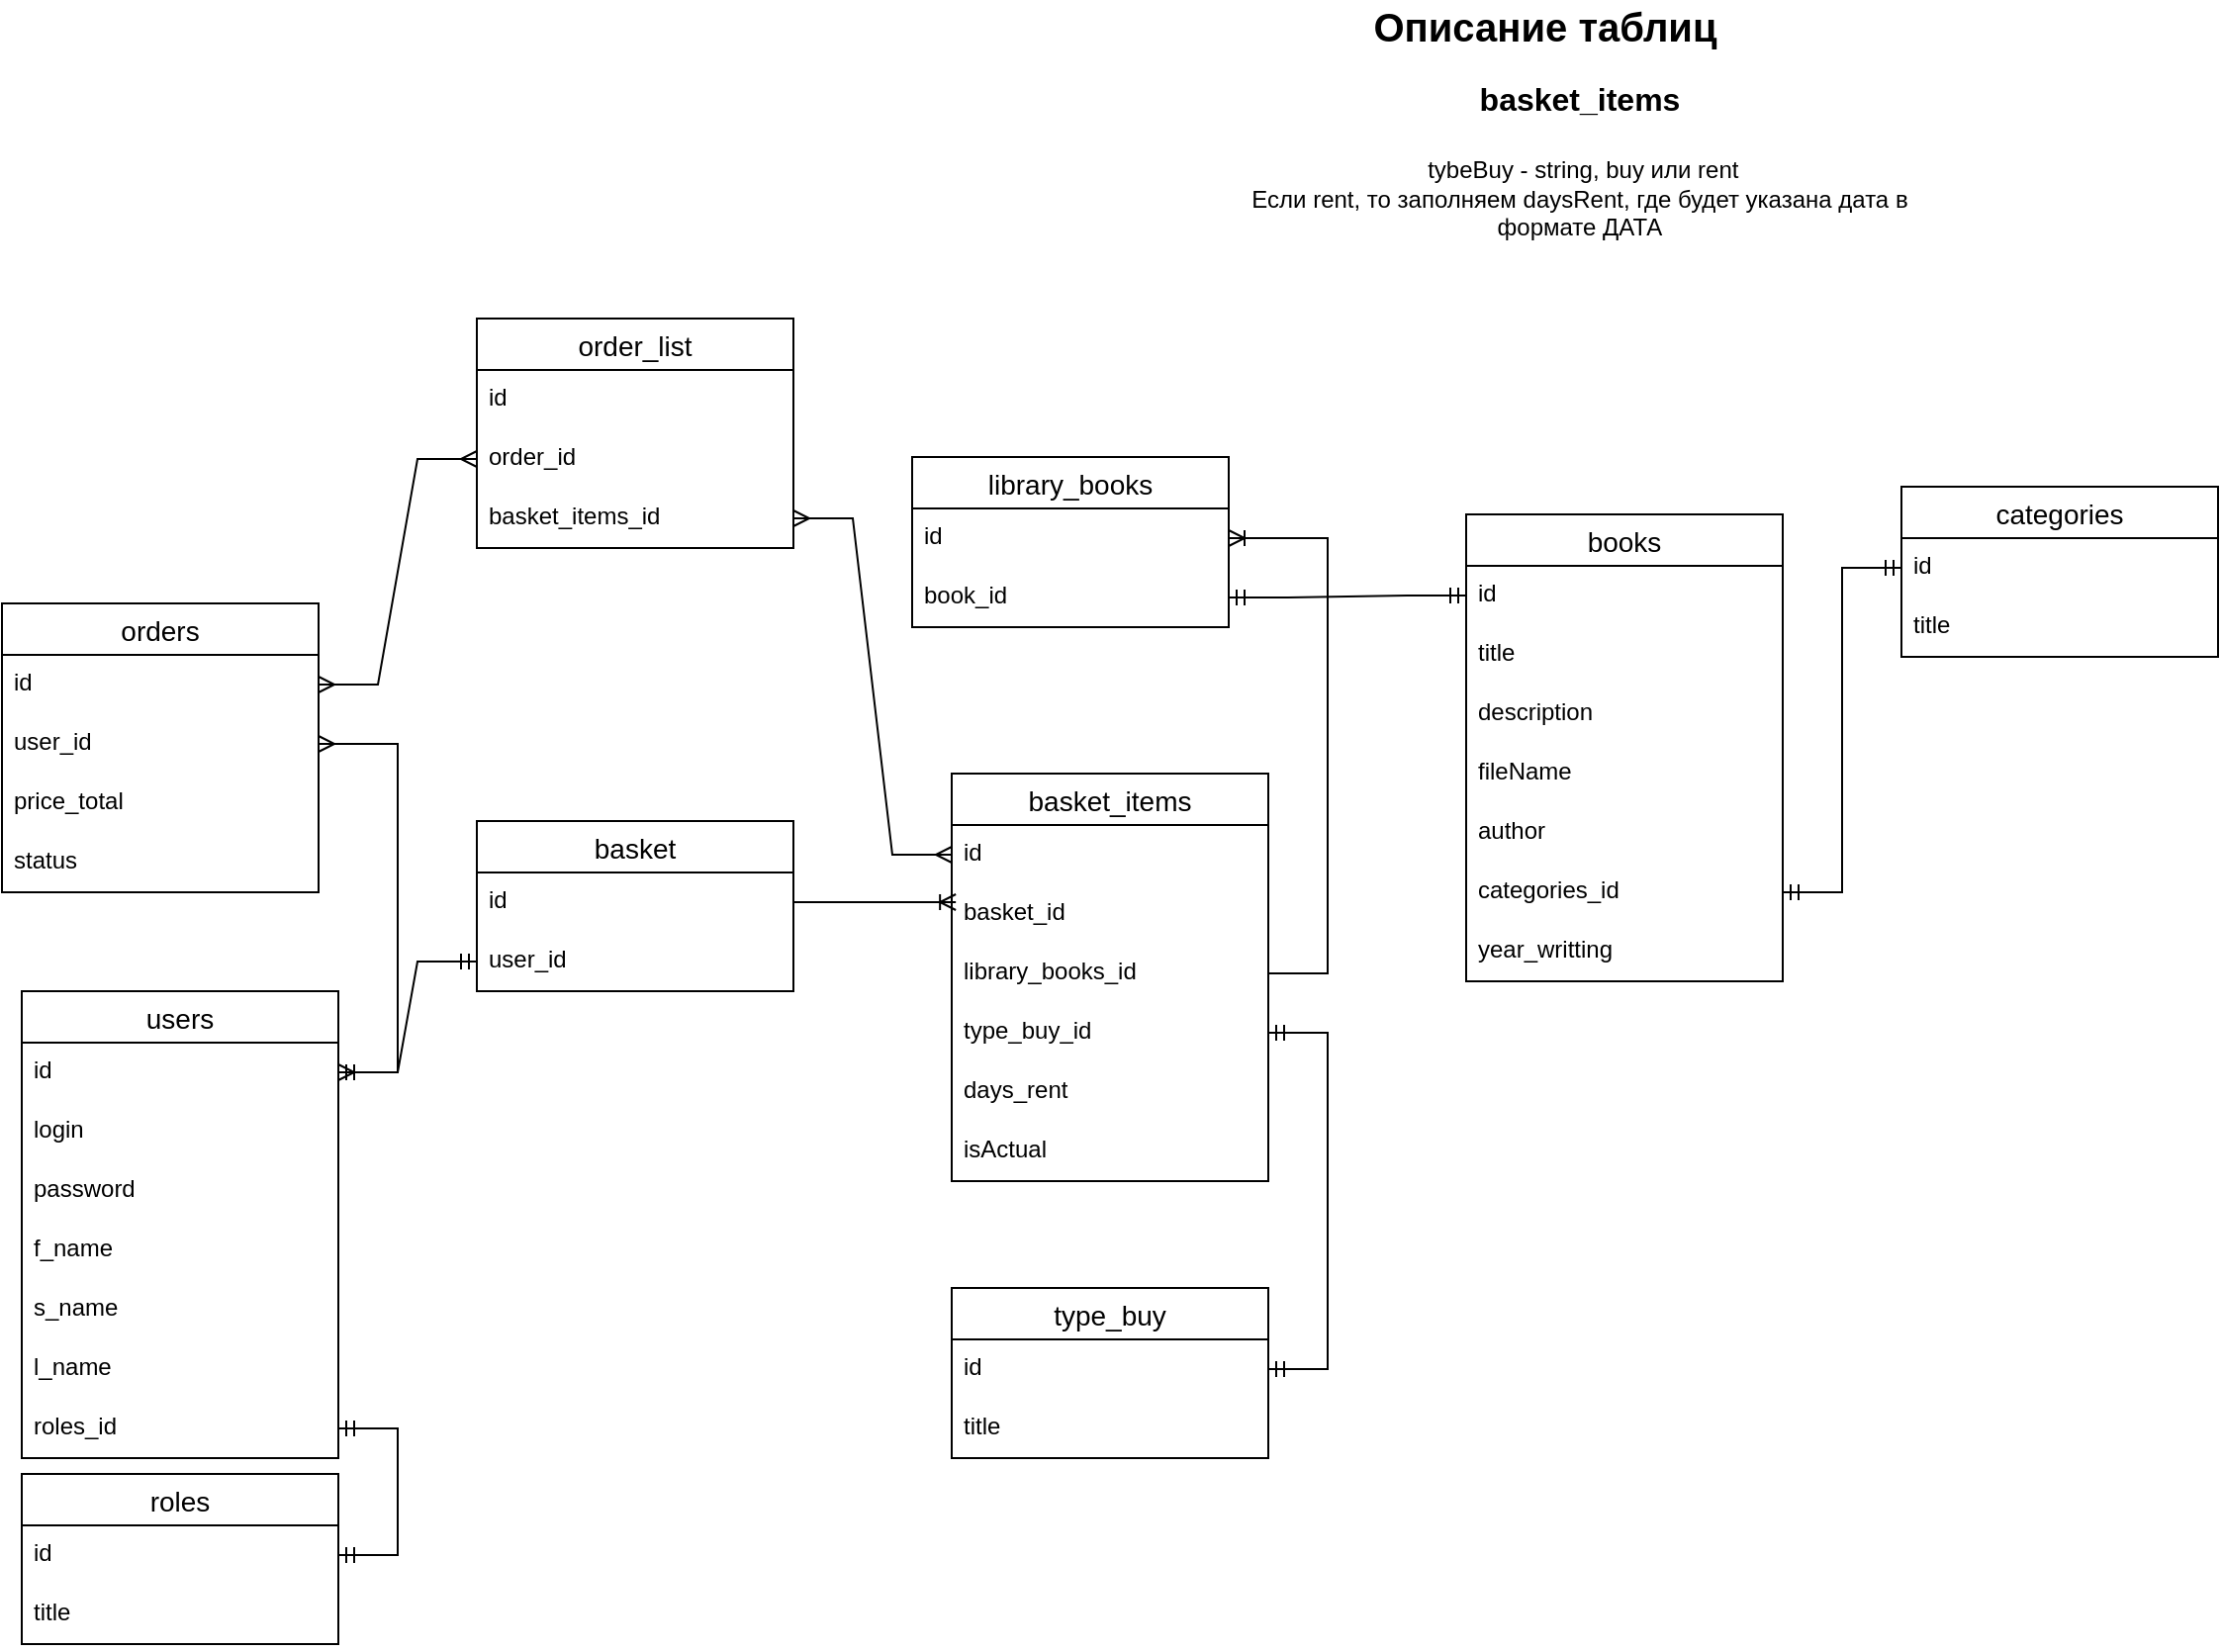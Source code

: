 <mxfile version="24.8.1">
  <diagram name="Страница — 1" id="M4vrJEFMElucV3N1vFhi">
    <mxGraphModel dx="1434" dy="1987" grid="1" gridSize="10" guides="1" tooltips="1" connect="1" arrows="1" fold="1" page="1" pageScale="1" pageWidth="827" pageHeight="1169" math="0" shadow="0">
      <root>
        <mxCell id="0" />
        <mxCell id="1" parent="0" />
        <mxCell id="ac7BEfPtl3nl7QJ1Avsk-6" value="users" style="swimlane;fontStyle=0;childLayout=stackLayout;horizontal=1;startSize=26;horizontalStack=0;resizeParent=1;resizeParentMax=0;resizeLast=0;collapsible=1;marginBottom=0;align=center;fontSize=14;" parent="1" vertex="1">
          <mxGeometry x="60" y="50" width="160" height="236" as="geometry" />
        </mxCell>
        <mxCell id="ac7BEfPtl3nl7QJ1Avsk-7" value="id" style="text;strokeColor=none;fillColor=none;spacingLeft=4;spacingRight=4;overflow=hidden;rotatable=0;points=[[0,0.5],[1,0.5]];portConstraint=eastwest;fontSize=12;whiteSpace=wrap;html=1;" parent="ac7BEfPtl3nl7QJ1Avsk-6" vertex="1">
          <mxGeometry y="26" width="160" height="30" as="geometry" />
        </mxCell>
        <mxCell id="ac7BEfPtl3nl7QJ1Avsk-8" value="login" style="text;strokeColor=none;fillColor=none;spacingLeft=4;spacingRight=4;overflow=hidden;rotatable=0;points=[[0,0.5],[1,0.5]];portConstraint=eastwest;fontSize=12;whiteSpace=wrap;html=1;" parent="ac7BEfPtl3nl7QJ1Avsk-6" vertex="1">
          <mxGeometry y="56" width="160" height="30" as="geometry" />
        </mxCell>
        <mxCell id="ac7BEfPtl3nl7QJ1Avsk-9" value="password" style="text;strokeColor=none;fillColor=none;spacingLeft=4;spacingRight=4;overflow=hidden;rotatable=0;points=[[0,0.5],[1,0.5]];portConstraint=eastwest;fontSize=12;whiteSpace=wrap;html=1;" parent="ac7BEfPtl3nl7QJ1Avsk-6" vertex="1">
          <mxGeometry y="86" width="160" height="30" as="geometry" />
        </mxCell>
        <mxCell id="ac7BEfPtl3nl7QJ1Avsk-10" value="f_name" style="text;strokeColor=none;fillColor=none;spacingLeft=4;spacingRight=4;overflow=hidden;rotatable=0;points=[[0,0.5],[1,0.5]];portConstraint=eastwest;fontSize=12;whiteSpace=wrap;html=1;" parent="ac7BEfPtl3nl7QJ1Avsk-6" vertex="1">
          <mxGeometry y="116" width="160" height="30" as="geometry" />
        </mxCell>
        <mxCell id="ac7BEfPtl3nl7QJ1Avsk-11" value="s_name" style="text;strokeColor=none;fillColor=none;spacingLeft=4;spacingRight=4;overflow=hidden;rotatable=0;points=[[0,0.5],[1,0.5]];portConstraint=eastwest;fontSize=12;whiteSpace=wrap;html=1;" parent="ac7BEfPtl3nl7QJ1Avsk-6" vertex="1">
          <mxGeometry y="146" width="160" height="30" as="geometry" />
        </mxCell>
        <mxCell id="ac7BEfPtl3nl7QJ1Avsk-42" value="l_name" style="text;strokeColor=none;fillColor=none;spacingLeft=4;spacingRight=4;overflow=hidden;rotatable=0;points=[[0,0.5],[1,0.5]];portConstraint=eastwest;fontSize=12;whiteSpace=wrap;html=1;" parent="ac7BEfPtl3nl7QJ1Avsk-6" vertex="1">
          <mxGeometry y="176" width="160" height="30" as="geometry" />
        </mxCell>
        <mxCell id="ac7BEfPtl3nl7QJ1Avsk-12" value="roles_id" style="text;strokeColor=none;fillColor=none;spacingLeft=4;spacingRight=4;overflow=hidden;rotatable=0;points=[[0,0.5],[1,0.5]];portConstraint=eastwest;fontSize=12;whiteSpace=wrap;html=1;" parent="ac7BEfPtl3nl7QJ1Avsk-6" vertex="1">
          <mxGeometry y="206" width="160" height="30" as="geometry" />
        </mxCell>
        <mxCell id="ac7BEfPtl3nl7QJ1Avsk-13" value="books" style="swimlane;fontStyle=0;childLayout=stackLayout;horizontal=1;startSize=26;horizontalStack=0;resizeParent=1;resizeParentMax=0;resizeLast=0;collapsible=1;marginBottom=0;align=center;fontSize=14;" parent="1" vertex="1">
          <mxGeometry x="790" y="-191" width="160" height="236" as="geometry" />
        </mxCell>
        <mxCell id="ac7BEfPtl3nl7QJ1Avsk-14" value="id" style="text;strokeColor=none;fillColor=none;spacingLeft=4;spacingRight=4;overflow=hidden;rotatable=0;points=[[0,0.5],[1,0.5]];portConstraint=eastwest;fontSize=12;whiteSpace=wrap;html=1;" parent="ac7BEfPtl3nl7QJ1Avsk-13" vertex="1">
          <mxGeometry y="26" width="160" height="30" as="geometry" />
        </mxCell>
        <mxCell id="ac7BEfPtl3nl7QJ1Avsk-15" value="title" style="text;strokeColor=none;fillColor=none;spacingLeft=4;spacingRight=4;overflow=hidden;rotatable=0;points=[[0,0.5],[1,0.5]];portConstraint=eastwest;fontSize=12;whiteSpace=wrap;html=1;" parent="ac7BEfPtl3nl7QJ1Avsk-13" vertex="1">
          <mxGeometry y="56" width="160" height="30" as="geometry" />
        </mxCell>
        <mxCell id="ac7BEfPtl3nl7QJ1Avsk-16" value="description" style="text;strokeColor=none;fillColor=none;spacingLeft=4;spacingRight=4;overflow=hidden;rotatable=0;points=[[0,0.5],[1,0.5]];portConstraint=eastwest;fontSize=12;whiteSpace=wrap;html=1;" parent="ac7BEfPtl3nl7QJ1Avsk-13" vertex="1">
          <mxGeometry y="86" width="160" height="30" as="geometry" />
        </mxCell>
        <mxCell id="ac7BEfPtl3nl7QJ1Avsk-17" value="fileName" style="text;strokeColor=none;fillColor=none;spacingLeft=4;spacingRight=4;overflow=hidden;rotatable=0;points=[[0,0.5],[1,0.5]];portConstraint=eastwest;fontSize=12;whiteSpace=wrap;html=1;" parent="ac7BEfPtl3nl7QJ1Avsk-13" vertex="1">
          <mxGeometry y="116" width="160" height="30" as="geometry" />
        </mxCell>
        <mxCell id="ac7BEfPtl3nl7QJ1Avsk-18" value="author" style="text;strokeColor=none;fillColor=none;spacingLeft=4;spacingRight=4;overflow=hidden;rotatable=0;points=[[0,0.5],[1,0.5]];portConstraint=eastwest;fontSize=12;whiteSpace=wrap;html=1;" parent="ac7BEfPtl3nl7QJ1Avsk-13" vertex="1">
          <mxGeometry y="146" width="160" height="30" as="geometry" />
        </mxCell>
        <mxCell id="ac7BEfPtl3nl7QJ1Avsk-19" value="categories_id" style="text;strokeColor=none;fillColor=none;spacingLeft=4;spacingRight=4;overflow=hidden;rotatable=0;points=[[0,0.5],[1,0.5]];portConstraint=eastwest;fontSize=12;whiteSpace=wrap;html=1;" parent="ac7BEfPtl3nl7QJ1Avsk-13" vertex="1">
          <mxGeometry y="176" width="160" height="30" as="geometry" />
        </mxCell>
        <mxCell id="ac7BEfPtl3nl7QJ1Avsk-20" value="year_writting" style="text;strokeColor=none;fillColor=none;spacingLeft=4;spacingRight=4;overflow=hidden;rotatable=0;points=[[0,0.5],[1,0.5]];portConstraint=eastwest;fontSize=12;whiteSpace=wrap;html=1;" parent="ac7BEfPtl3nl7QJ1Avsk-13" vertex="1">
          <mxGeometry y="206" width="160" height="30" as="geometry" />
        </mxCell>
        <mxCell id="ac7BEfPtl3nl7QJ1Avsk-22" value="basket" style="swimlane;fontStyle=0;childLayout=stackLayout;horizontal=1;startSize=26;horizontalStack=0;resizeParent=1;resizeParentMax=0;resizeLast=0;collapsible=1;marginBottom=0;align=center;fontSize=14;" parent="1" vertex="1">
          <mxGeometry x="290" y="-36" width="160" height="86" as="geometry" />
        </mxCell>
        <mxCell id="ac7BEfPtl3nl7QJ1Avsk-23" value="id" style="text;strokeColor=none;fillColor=none;spacingLeft=4;spacingRight=4;overflow=hidden;rotatable=0;points=[[0,0.5],[1,0.5]];portConstraint=eastwest;fontSize=12;whiteSpace=wrap;html=1;" parent="ac7BEfPtl3nl7QJ1Avsk-22" vertex="1">
          <mxGeometry y="26" width="160" height="30" as="geometry" />
        </mxCell>
        <mxCell id="ac7BEfPtl3nl7QJ1Avsk-24" value="user_id" style="text;strokeColor=none;fillColor=none;spacingLeft=4;spacingRight=4;overflow=hidden;rotatable=0;points=[[0,0.5],[1,0.5]];portConstraint=eastwest;fontSize=12;whiteSpace=wrap;html=1;" parent="ac7BEfPtl3nl7QJ1Avsk-22" vertex="1">
          <mxGeometry y="56" width="160" height="30" as="geometry" />
        </mxCell>
        <mxCell id="ac7BEfPtl3nl7QJ1Avsk-31" value="basket_items" style="swimlane;fontStyle=0;childLayout=stackLayout;horizontal=1;startSize=26;horizontalStack=0;resizeParent=1;resizeParentMax=0;resizeLast=0;collapsible=1;marginBottom=0;align=center;fontSize=14;" parent="1" vertex="1">
          <mxGeometry x="530" y="-60" width="160" height="206" as="geometry" />
        </mxCell>
        <mxCell id="ac7BEfPtl3nl7QJ1Avsk-32" value="id" style="text;strokeColor=none;fillColor=none;spacingLeft=4;spacingRight=4;overflow=hidden;rotatable=0;points=[[0,0.5],[1,0.5]];portConstraint=eastwest;fontSize=12;whiteSpace=wrap;html=1;" parent="ac7BEfPtl3nl7QJ1Avsk-31" vertex="1">
          <mxGeometry y="26" width="160" height="30" as="geometry" />
        </mxCell>
        <mxCell id="ac7BEfPtl3nl7QJ1Avsk-34" value="basket_id" style="text;strokeColor=none;fillColor=none;spacingLeft=4;spacingRight=4;overflow=hidden;rotatable=0;points=[[0,0.5],[1,0.5]];portConstraint=eastwest;fontSize=12;whiteSpace=wrap;html=1;" parent="ac7BEfPtl3nl7QJ1Avsk-31" vertex="1">
          <mxGeometry y="56" width="160" height="30" as="geometry" />
        </mxCell>
        <mxCell id="ac7BEfPtl3nl7QJ1Avsk-35" value="library_books_id" style="text;strokeColor=none;fillColor=none;spacingLeft=4;spacingRight=4;overflow=hidden;rotatable=0;points=[[0,0.5],[1,0.5]];portConstraint=eastwest;fontSize=12;whiteSpace=wrap;html=1;" parent="ac7BEfPtl3nl7QJ1Avsk-31" vertex="1">
          <mxGeometry y="86" width="160" height="30" as="geometry" />
        </mxCell>
        <mxCell id="ac7BEfPtl3nl7QJ1Avsk-36" value="type_buy_id" style="text;strokeColor=none;fillColor=none;spacingLeft=4;spacingRight=4;overflow=hidden;rotatable=0;points=[[0,0.5],[1,0.5]];portConstraint=eastwest;fontSize=12;whiteSpace=wrap;html=1;" parent="ac7BEfPtl3nl7QJ1Avsk-31" vertex="1">
          <mxGeometry y="116" width="160" height="30" as="geometry" />
        </mxCell>
        <mxCell id="ac7BEfPtl3nl7QJ1Avsk-37" value="days_rent" style="text;strokeColor=none;fillColor=none;spacingLeft=4;spacingRight=4;overflow=hidden;rotatable=0;points=[[0,0.5],[1,0.5]];portConstraint=eastwest;fontSize=12;whiteSpace=wrap;html=1;" parent="ac7BEfPtl3nl7QJ1Avsk-31" vertex="1">
          <mxGeometry y="146" width="160" height="30" as="geometry" />
        </mxCell>
        <mxCell id="ac7BEfPtl3nl7QJ1Avsk-83" value="isActual" style="text;strokeColor=none;fillColor=none;spacingLeft=4;spacingRight=4;overflow=hidden;rotatable=0;points=[[0,0.5],[1,0.5]];portConstraint=eastwest;fontSize=12;whiteSpace=wrap;html=1;" parent="ac7BEfPtl3nl7QJ1Avsk-31" vertex="1">
          <mxGeometry y="176" width="160" height="30" as="geometry" />
        </mxCell>
        <mxCell id="ac7BEfPtl3nl7QJ1Avsk-40" value="&lt;b style=&quot;&quot;&gt;&lt;font style=&quot;font-size: 20px;&quot;&gt;Описание таблиц&lt;/font&gt;&lt;/b&gt;&lt;div&gt;&lt;/div&gt;" style="text;html=1;align=center;verticalAlign=middle;whiteSpace=wrap;rounded=0;" parent="1" vertex="1">
          <mxGeometry x="700" y="-450" width="260" height="23" as="geometry" />
        </mxCell>
        <mxCell id="ac7BEfPtl3nl7QJ1Avsk-41" value="&lt;div&gt;&lt;font style=&quot;font-size: 16px;&quot;&gt;&lt;b&gt;basket_items&lt;/b&gt;&lt;/font&gt;&lt;/div&gt;&lt;div&gt;&lt;font style=&quot;font-size: 16px;&quot;&gt;&lt;b&gt;&lt;br&gt;&lt;/b&gt;&lt;/font&gt;&lt;/div&gt;&lt;div&gt;&amp;nbsp;tybeBuy - string, buy или rent&lt;/div&gt;&lt;div&gt;Если rent, то заполняем daysRent, где будет указана дата в формате ДАТА&lt;/div&gt;" style="text;html=1;align=center;verticalAlign=middle;whiteSpace=wrap;rounded=0;" parent="1" vertex="1">
          <mxGeometry x="670" y="-420" width="355" height="100" as="geometry" />
        </mxCell>
        <mxCell id="ac7BEfPtl3nl7QJ1Avsk-43" value="library_books" style="swimlane;fontStyle=0;childLayout=stackLayout;horizontal=1;startSize=26;horizontalStack=0;resizeParent=1;resizeParentMax=0;resizeLast=0;collapsible=1;marginBottom=0;align=center;fontSize=14;" parent="1" vertex="1">
          <mxGeometry x="510" y="-220" width="160" height="86" as="geometry" />
        </mxCell>
        <mxCell id="ac7BEfPtl3nl7QJ1Avsk-44" value="id" style="text;strokeColor=none;fillColor=none;spacingLeft=4;spacingRight=4;overflow=hidden;rotatable=0;points=[[0,0.5],[1,0.5]];portConstraint=eastwest;fontSize=12;whiteSpace=wrap;html=1;" parent="ac7BEfPtl3nl7QJ1Avsk-43" vertex="1">
          <mxGeometry y="26" width="160" height="30" as="geometry" />
        </mxCell>
        <mxCell id="ac7BEfPtl3nl7QJ1Avsk-45" value="book_id" style="text;strokeColor=none;fillColor=none;spacingLeft=4;spacingRight=4;overflow=hidden;rotatable=0;points=[[0,0.5],[1,0.5]];portConstraint=eastwest;fontSize=12;whiteSpace=wrap;html=1;" parent="ac7BEfPtl3nl7QJ1Avsk-43" vertex="1">
          <mxGeometry y="56" width="160" height="30" as="geometry" />
        </mxCell>
        <mxCell id="ac7BEfPtl3nl7QJ1Avsk-51" value="order_list" style="swimlane;fontStyle=0;childLayout=stackLayout;horizontal=1;startSize=26;horizontalStack=0;resizeParent=1;resizeParentMax=0;resizeLast=0;collapsible=1;marginBottom=0;align=center;fontSize=14;" parent="1" vertex="1">
          <mxGeometry x="290" y="-290" width="160" height="116" as="geometry" />
        </mxCell>
        <mxCell id="ac7BEfPtl3nl7QJ1Avsk-52" value="id" style="text;strokeColor=none;fillColor=none;spacingLeft=4;spacingRight=4;overflow=hidden;rotatable=0;points=[[0,0.5],[1,0.5]];portConstraint=eastwest;fontSize=12;whiteSpace=wrap;html=1;" parent="ac7BEfPtl3nl7QJ1Avsk-51" vertex="1">
          <mxGeometry y="26" width="160" height="30" as="geometry" />
        </mxCell>
        <mxCell id="ac7BEfPtl3nl7QJ1Avsk-53" value="order_id" style="text;strokeColor=none;fillColor=none;spacingLeft=4;spacingRight=4;overflow=hidden;rotatable=0;points=[[0,0.5],[1,0.5]];portConstraint=eastwest;fontSize=12;whiteSpace=wrap;html=1;" parent="ac7BEfPtl3nl7QJ1Avsk-51" vertex="1">
          <mxGeometry y="56" width="160" height="30" as="geometry" />
        </mxCell>
        <mxCell id="ac7BEfPtl3nl7QJ1Avsk-54" value="basket_items_id" style="text;strokeColor=none;fillColor=none;spacingLeft=4;spacingRight=4;overflow=hidden;rotatable=0;points=[[0,0.5],[1,0.5]];portConstraint=eastwest;fontSize=12;whiteSpace=wrap;html=1;" parent="ac7BEfPtl3nl7QJ1Avsk-51" vertex="1">
          <mxGeometry y="86" width="160" height="30" as="geometry" />
        </mxCell>
        <mxCell id="ac7BEfPtl3nl7QJ1Avsk-55" value="type_buy" style="swimlane;fontStyle=0;childLayout=stackLayout;horizontal=1;startSize=26;horizontalStack=0;resizeParent=1;resizeParentMax=0;resizeLast=0;collapsible=1;marginBottom=0;align=center;fontSize=14;" parent="1" vertex="1">
          <mxGeometry x="530" y="200" width="160" height="86" as="geometry" />
        </mxCell>
        <mxCell id="ac7BEfPtl3nl7QJ1Avsk-56" value="id" style="text;strokeColor=none;fillColor=none;spacingLeft=4;spacingRight=4;overflow=hidden;rotatable=0;points=[[0,0.5],[1,0.5]];portConstraint=eastwest;fontSize=12;whiteSpace=wrap;html=1;" parent="ac7BEfPtl3nl7QJ1Avsk-55" vertex="1">
          <mxGeometry y="26" width="160" height="30" as="geometry" />
        </mxCell>
        <mxCell id="ac7BEfPtl3nl7QJ1Avsk-57" value="title" style="text;strokeColor=none;fillColor=none;spacingLeft=4;spacingRight=4;overflow=hidden;rotatable=0;points=[[0,0.5],[1,0.5]];portConstraint=eastwest;fontSize=12;whiteSpace=wrap;html=1;" parent="ac7BEfPtl3nl7QJ1Avsk-55" vertex="1">
          <mxGeometry y="56" width="160" height="30" as="geometry" />
        </mxCell>
        <mxCell id="ac7BEfPtl3nl7QJ1Avsk-61" value="roles" style="swimlane;fontStyle=0;childLayout=stackLayout;horizontal=1;startSize=26;horizontalStack=0;resizeParent=1;resizeParentMax=0;resizeLast=0;collapsible=1;marginBottom=0;align=center;fontSize=14;" parent="1" vertex="1">
          <mxGeometry x="60" y="294" width="160" height="86" as="geometry" />
        </mxCell>
        <mxCell id="ac7BEfPtl3nl7QJ1Avsk-62" value="id" style="text;strokeColor=none;fillColor=none;spacingLeft=4;spacingRight=4;overflow=hidden;rotatable=0;points=[[0,0.5],[1,0.5]];portConstraint=eastwest;fontSize=12;whiteSpace=wrap;html=1;" parent="ac7BEfPtl3nl7QJ1Avsk-61" vertex="1">
          <mxGeometry y="26" width="160" height="30" as="geometry" />
        </mxCell>
        <mxCell id="ac7BEfPtl3nl7QJ1Avsk-63" value="title" style="text;strokeColor=none;fillColor=none;spacingLeft=4;spacingRight=4;overflow=hidden;rotatable=0;points=[[0,0.5],[1,0.5]];portConstraint=eastwest;fontSize=12;whiteSpace=wrap;html=1;" parent="ac7BEfPtl3nl7QJ1Avsk-61" vertex="1">
          <mxGeometry y="56" width="160" height="30" as="geometry" />
        </mxCell>
        <mxCell id="ac7BEfPtl3nl7QJ1Avsk-66" value="orders" style="swimlane;fontStyle=0;childLayout=stackLayout;horizontal=1;startSize=26;horizontalStack=0;resizeParent=1;resizeParentMax=0;resizeLast=0;collapsible=1;marginBottom=0;align=center;fontSize=14;" parent="1" vertex="1">
          <mxGeometry x="50" y="-146" width="160" height="146" as="geometry" />
        </mxCell>
        <mxCell id="ac7BEfPtl3nl7QJ1Avsk-67" value="id" style="text;strokeColor=none;fillColor=none;spacingLeft=4;spacingRight=4;overflow=hidden;rotatable=0;points=[[0,0.5],[1,0.5]];portConstraint=eastwest;fontSize=12;whiteSpace=wrap;html=1;" parent="ac7BEfPtl3nl7QJ1Avsk-66" vertex="1">
          <mxGeometry y="26" width="160" height="30" as="geometry" />
        </mxCell>
        <mxCell id="ac7BEfPtl3nl7QJ1Avsk-68" value="user_id" style="text;strokeColor=none;fillColor=none;spacingLeft=4;spacingRight=4;overflow=hidden;rotatable=0;points=[[0,0.5],[1,0.5]];portConstraint=eastwest;fontSize=12;whiteSpace=wrap;html=1;" parent="ac7BEfPtl3nl7QJ1Avsk-66" vertex="1">
          <mxGeometry y="56" width="160" height="30" as="geometry" />
        </mxCell>
        <mxCell id="ac7BEfPtl3nl7QJ1Avsk-69" value="price_total" style="text;strokeColor=none;fillColor=none;spacingLeft=4;spacingRight=4;overflow=hidden;rotatable=0;points=[[0,0.5],[1,0.5]];portConstraint=eastwest;fontSize=12;whiteSpace=wrap;html=1;" parent="ac7BEfPtl3nl7QJ1Avsk-66" vertex="1">
          <mxGeometry y="86" width="160" height="30" as="geometry" />
        </mxCell>
        <mxCell id="ac7BEfPtl3nl7QJ1Avsk-70" value="status" style="text;strokeColor=none;fillColor=none;spacingLeft=4;spacingRight=4;overflow=hidden;rotatable=0;points=[[0,0.5],[1,0.5]];portConstraint=eastwest;fontSize=12;whiteSpace=wrap;html=1;" parent="ac7BEfPtl3nl7QJ1Avsk-66" vertex="1">
          <mxGeometry y="116" width="160" height="30" as="geometry" />
        </mxCell>
        <mxCell id="ac7BEfPtl3nl7QJ1Avsk-71" value="" style="edgeStyle=entityRelationEdgeStyle;fontSize=12;html=1;endArrow=ERmandOne;startArrow=ERmandOne;rounded=0;" parent="1" source="ac7BEfPtl3nl7QJ1Avsk-62" target="ac7BEfPtl3nl7QJ1Avsk-12" edge="1">
          <mxGeometry width="100" height="100" relative="1" as="geometry">
            <mxPoint x="120" y="480" as="sourcePoint" />
            <mxPoint x="220" y="380" as="targetPoint" />
          </mxGeometry>
        </mxCell>
        <mxCell id="ac7BEfPtl3nl7QJ1Avsk-72" value="" style="edgeStyle=entityRelationEdgeStyle;fontSize=12;html=1;endArrow=ERmandOne;startArrow=ERmandOne;rounded=0;" parent="1" source="ac7BEfPtl3nl7QJ1Avsk-36" target="ac7BEfPtl3nl7QJ1Avsk-56" edge="1">
          <mxGeometry width="100" height="100" relative="1" as="geometry">
            <mxPoint x="260" y="594" as="sourcePoint" />
            <mxPoint x="260" y="530" as="targetPoint" />
          </mxGeometry>
        </mxCell>
        <mxCell id="ac7BEfPtl3nl7QJ1Avsk-73" value="" style="edgeStyle=entityRelationEdgeStyle;fontSize=12;html=1;endArrow=ERmandOne;startArrow=ERmandOne;rounded=0;" parent="1" source="ac7BEfPtl3nl7QJ1Avsk-45" target="ac7BEfPtl3nl7QJ1Avsk-14" edge="1">
          <mxGeometry width="100" height="100" relative="1" as="geometry">
            <mxPoint x="570" y="183" as="sourcePoint" />
            <mxPoint x="490" y="153" as="targetPoint" />
          </mxGeometry>
        </mxCell>
        <mxCell id="ac7BEfPtl3nl7QJ1Avsk-74" value="" style="edgeStyle=entityRelationEdgeStyle;fontSize=12;html=1;endArrow=ERmandOne;startArrow=ERmandOne;rounded=0;" parent="1" source="ac7BEfPtl3nl7QJ1Avsk-24" target="ac7BEfPtl3nl7QJ1Avsk-7" edge="1">
          <mxGeometry width="100" height="100" relative="1" as="geometry">
            <mxPoint x="390" y="316" as="sourcePoint" />
            <mxPoint x="310" y="286" as="targetPoint" />
          </mxGeometry>
        </mxCell>
        <mxCell id="ac7BEfPtl3nl7QJ1Avsk-76" value="" style="edgeStyle=entityRelationEdgeStyle;fontSize=12;html=1;endArrow=ERoneToMany;rounded=0;" parent="1" source="ac7BEfPtl3nl7QJ1Avsk-35" target="ac7BEfPtl3nl7QJ1Avsk-44" edge="1">
          <mxGeometry width="100" height="100" relative="1" as="geometry">
            <mxPoint x="690" y="270" as="sourcePoint" />
            <mxPoint x="790" y="170" as="targetPoint" />
          </mxGeometry>
        </mxCell>
        <mxCell id="ac7BEfPtl3nl7QJ1Avsk-77" value="" style="edgeStyle=entityRelationEdgeStyle;fontSize=12;html=1;endArrow=ERoneToMany;rounded=0;exitX=1;exitY=0.5;exitDx=0;exitDy=0;entryX=0.013;entryY=0.3;entryDx=0;entryDy=0;entryPerimeter=0;" parent="1" source="ac7BEfPtl3nl7QJ1Avsk-23" target="ac7BEfPtl3nl7QJ1Avsk-34" edge="1">
          <mxGeometry width="100" height="100" relative="1" as="geometry">
            <mxPoint x="310" y="410" as="sourcePoint" />
            <mxPoint x="410" y="310" as="targetPoint" />
          </mxGeometry>
        </mxCell>
        <mxCell id="ac7BEfPtl3nl7QJ1Avsk-80" value="" style="edgeStyle=entityRelationEdgeStyle;fontSize=12;html=1;endArrow=ERmany;startArrow=ERmany;rounded=0;" parent="1" source="ac7BEfPtl3nl7QJ1Avsk-53" target="ac7BEfPtl3nl7QJ1Avsk-67" edge="1">
          <mxGeometry width="100" height="100" relative="1" as="geometry">
            <mxPoint x="-130" y="-110" as="sourcePoint" />
            <mxPoint x="-60" y="-110" as="targetPoint" />
            <Array as="points">
              <mxPoint x="-10" y="-310" />
              <mxPoint y="-200" />
              <mxPoint y="-220" />
              <mxPoint x="10" y="-200" />
              <mxPoint y="-200" />
              <mxPoint x="-20" y="-210" />
              <mxPoint y="-220" />
              <mxPoint x="-10" y="-250" />
              <mxPoint x="-70" y="-220.5" />
              <mxPoint x="40" y="-190" />
              <mxPoint x="-60" y="-220" />
              <mxPoint x="50" y="-180" />
            </Array>
          </mxGeometry>
        </mxCell>
        <mxCell id="ac7BEfPtl3nl7QJ1Avsk-81" value="" style="edgeStyle=entityRelationEdgeStyle;fontSize=12;html=1;endArrow=ERmany;startArrow=ERmany;rounded=0;entryX=1;entryY=0.5;entryDx=0;entryDy=0;" parent="1" source="ac7BEfPtl3nl7QJ1Avsk-32" target="ac7BEfPtl3nl7QJ1Avsk-54" edge="1">
          <mxGeometry width="100" height="100" relative="1" as="geometry">
            <mxPoint x="220" y="-420" as="sourcePoint" />
            <mxPoint x="240" y="-400" as="targetPoint" />
            <Array as="points">
              <mxPoint x="20" y="-481" />
              <mxPoint x="30" y="-371" />
              <mxPoint x="30" y="-391" />
              <mxPoint x="40" y="-371" />
              <mxPoint x="30" y="-371" />
              <mxPoint x="10" y="-381" />
              <mxPoint x="30" y="-391" />
              <mxPoint x="20" y="-421" />
              <mxPoint x="-40" y="-391.5" />
              <mxPoint x="70" y="-361" />
              <mxPoint x="-30" y="-391" />
              <mxPoint x="80" y="-351" />
            </Array>
          </mxGeometry>
        </mxCell>
        <mxCell id="ac7BEfPtl3nl7QJ1Avsk-82" value="" style="edgeStyle=entityRelationEdgeStyle;fontSize=12;html=1;endArrow=ERmany;startArrow=ERmany;rounded=0;" parent="1" source="ac7BEfPtl3nl7QJ1Avsk-68" target="ac7BEfPtl3nl7QJ1Avsk-7" edge="1">
          <mxGeometry width="100" height="100" relative="1" as="geometry">
            <mxPoint x="290" y="-150" as="sourcePoint" />
            <mxPoint x="40" y="90" as="targetPoint" />
            <Array as="points">
              <mxPoint x="-10" y="-241" />
              <mxPoint y="-131" />
              <mxPoint y="-151" />
              <mxPoint x="10" y="-131" />
              <mxPoint y="-131" />
              <mxPoint x="-20" y="-141" />
              <mxPoint y="-151" />
              <mxPoint x="-10" y="-181" />
              <mxPoint x="-70" y="-151.5" />
              <mxPoint x="40" y="-121" />
              <mxPoint x="-60" y="-151" />
              <mxPoint x="50" y="-111" />
            </Array>
          </mxGeometry>
        </mxCell>
        <mxCell id="ac7BEfPtl3nl7QJ1Avsk-84" value="categories" style="swimlane;fontStyle=0;childLayout=stackLayout;horizontal=1;startSize=26;horizontalStack=0;resizeParent=1;resizeParentMax=0;resizeLast=0;collapsible=1;marginBottom=0;align=center;fontSize=14;" parent="1" vertex="1">
          <mxGeometry x="1010" y="-205" width="160" height="86" as="geometry" />
        </mxCell>
        <mxCell id="ac7BEfPtl3nl7QJ1Avsk-85" value="id" style="text;strokeColor=none;fillColor=none;spacingLeft=4;spacingRight=4;overflow=hidden;rotatable=0;points=[[0,0.5],[1,0.5]];portConstraint=eastwest;fontSize=12;whiteSpace=wrap;html=1;" parent="ac7BEfPtl3nl7QJ1Avsk-84" vertex="1">
          <mxGeometry y="26" width="160" height="30" as="geometry" />
        </mxCell>
        <mxCell id="ac7BEfPtl3nl7QJ1Avsk-86" value="title" style="text;strokeColor=none;fillColor=none;spacingLeft=4;spacingRight=4;overflow=hidden;rotatable=0;points=[[0,0.5],[1,0.5]];portConstraint=eastwest;fontSize=12;whiteSpace=wrap;html=1;" parent="ac7BEfPtl3nl7QJ1Avsk-84" vertex="1">
          <mxGeometry y="56" width="160" height="30" as="geometry" />
        </mxCell>
        <mxCell id="ac7BEfPtl3nl7QJ1Avsk-87" value="" style="edgeStyle=entityRelationEdgeStyle;fontSize=12;html=1;endArrow=ERmandOne;startArrow=ERmandOne;rounded=0;" parent="1" source="ac7BEfPtl3nl7QJ1Avsk-19" target="ac7BEfPtl3nl7QJ1Avsk-85" edge="1">
          <mxGeometry width="100" height="100" relative="1" as="geometry">
            <mxPoint x="1000" y="60" as="sourcePoint" />
            <mxPoint x="1100" y="-40" as="targetPoint" />
          </mxGeometry>
        </mxCell>
      </root>
    </mxGraphModel>
  </diagram>
</mxfile>
